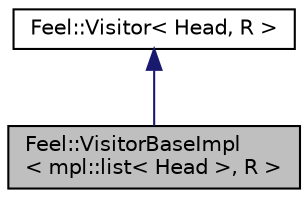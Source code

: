 digraph "Feel::VisitorBaseImpl&lt; mpl::list&lt; Head &gt;, R &gt;"
{
 // LATEX_PDF_SIZE
  edge [fontname="Helvetica",fontsize="10",labelfontname="Helvetica",labelfontsize="10"];
  node [fontname="Helvetica",fontsize="10",shape=record];
  Node1 [label="Feel::VisitorBaseImpl\l\< mpl::list\< Head \>, R \>",height=0.2,width=0.4,color="black", fillcolor="grey75", style="filled", fontcolor="black",tooltip=" "];
  Node2 -> Node1 [dir="back",color="midnightblue",fontsize="10",style="solid",fontname="Helvetica"];
  Node2 [label="Feel::Visitor\< Head, R \>",height=0.2,width=0.4,color="black", fillcolor="white", style="filled",URL="$classFeel_1_1Visitor.html",tooltip=" "];
}
